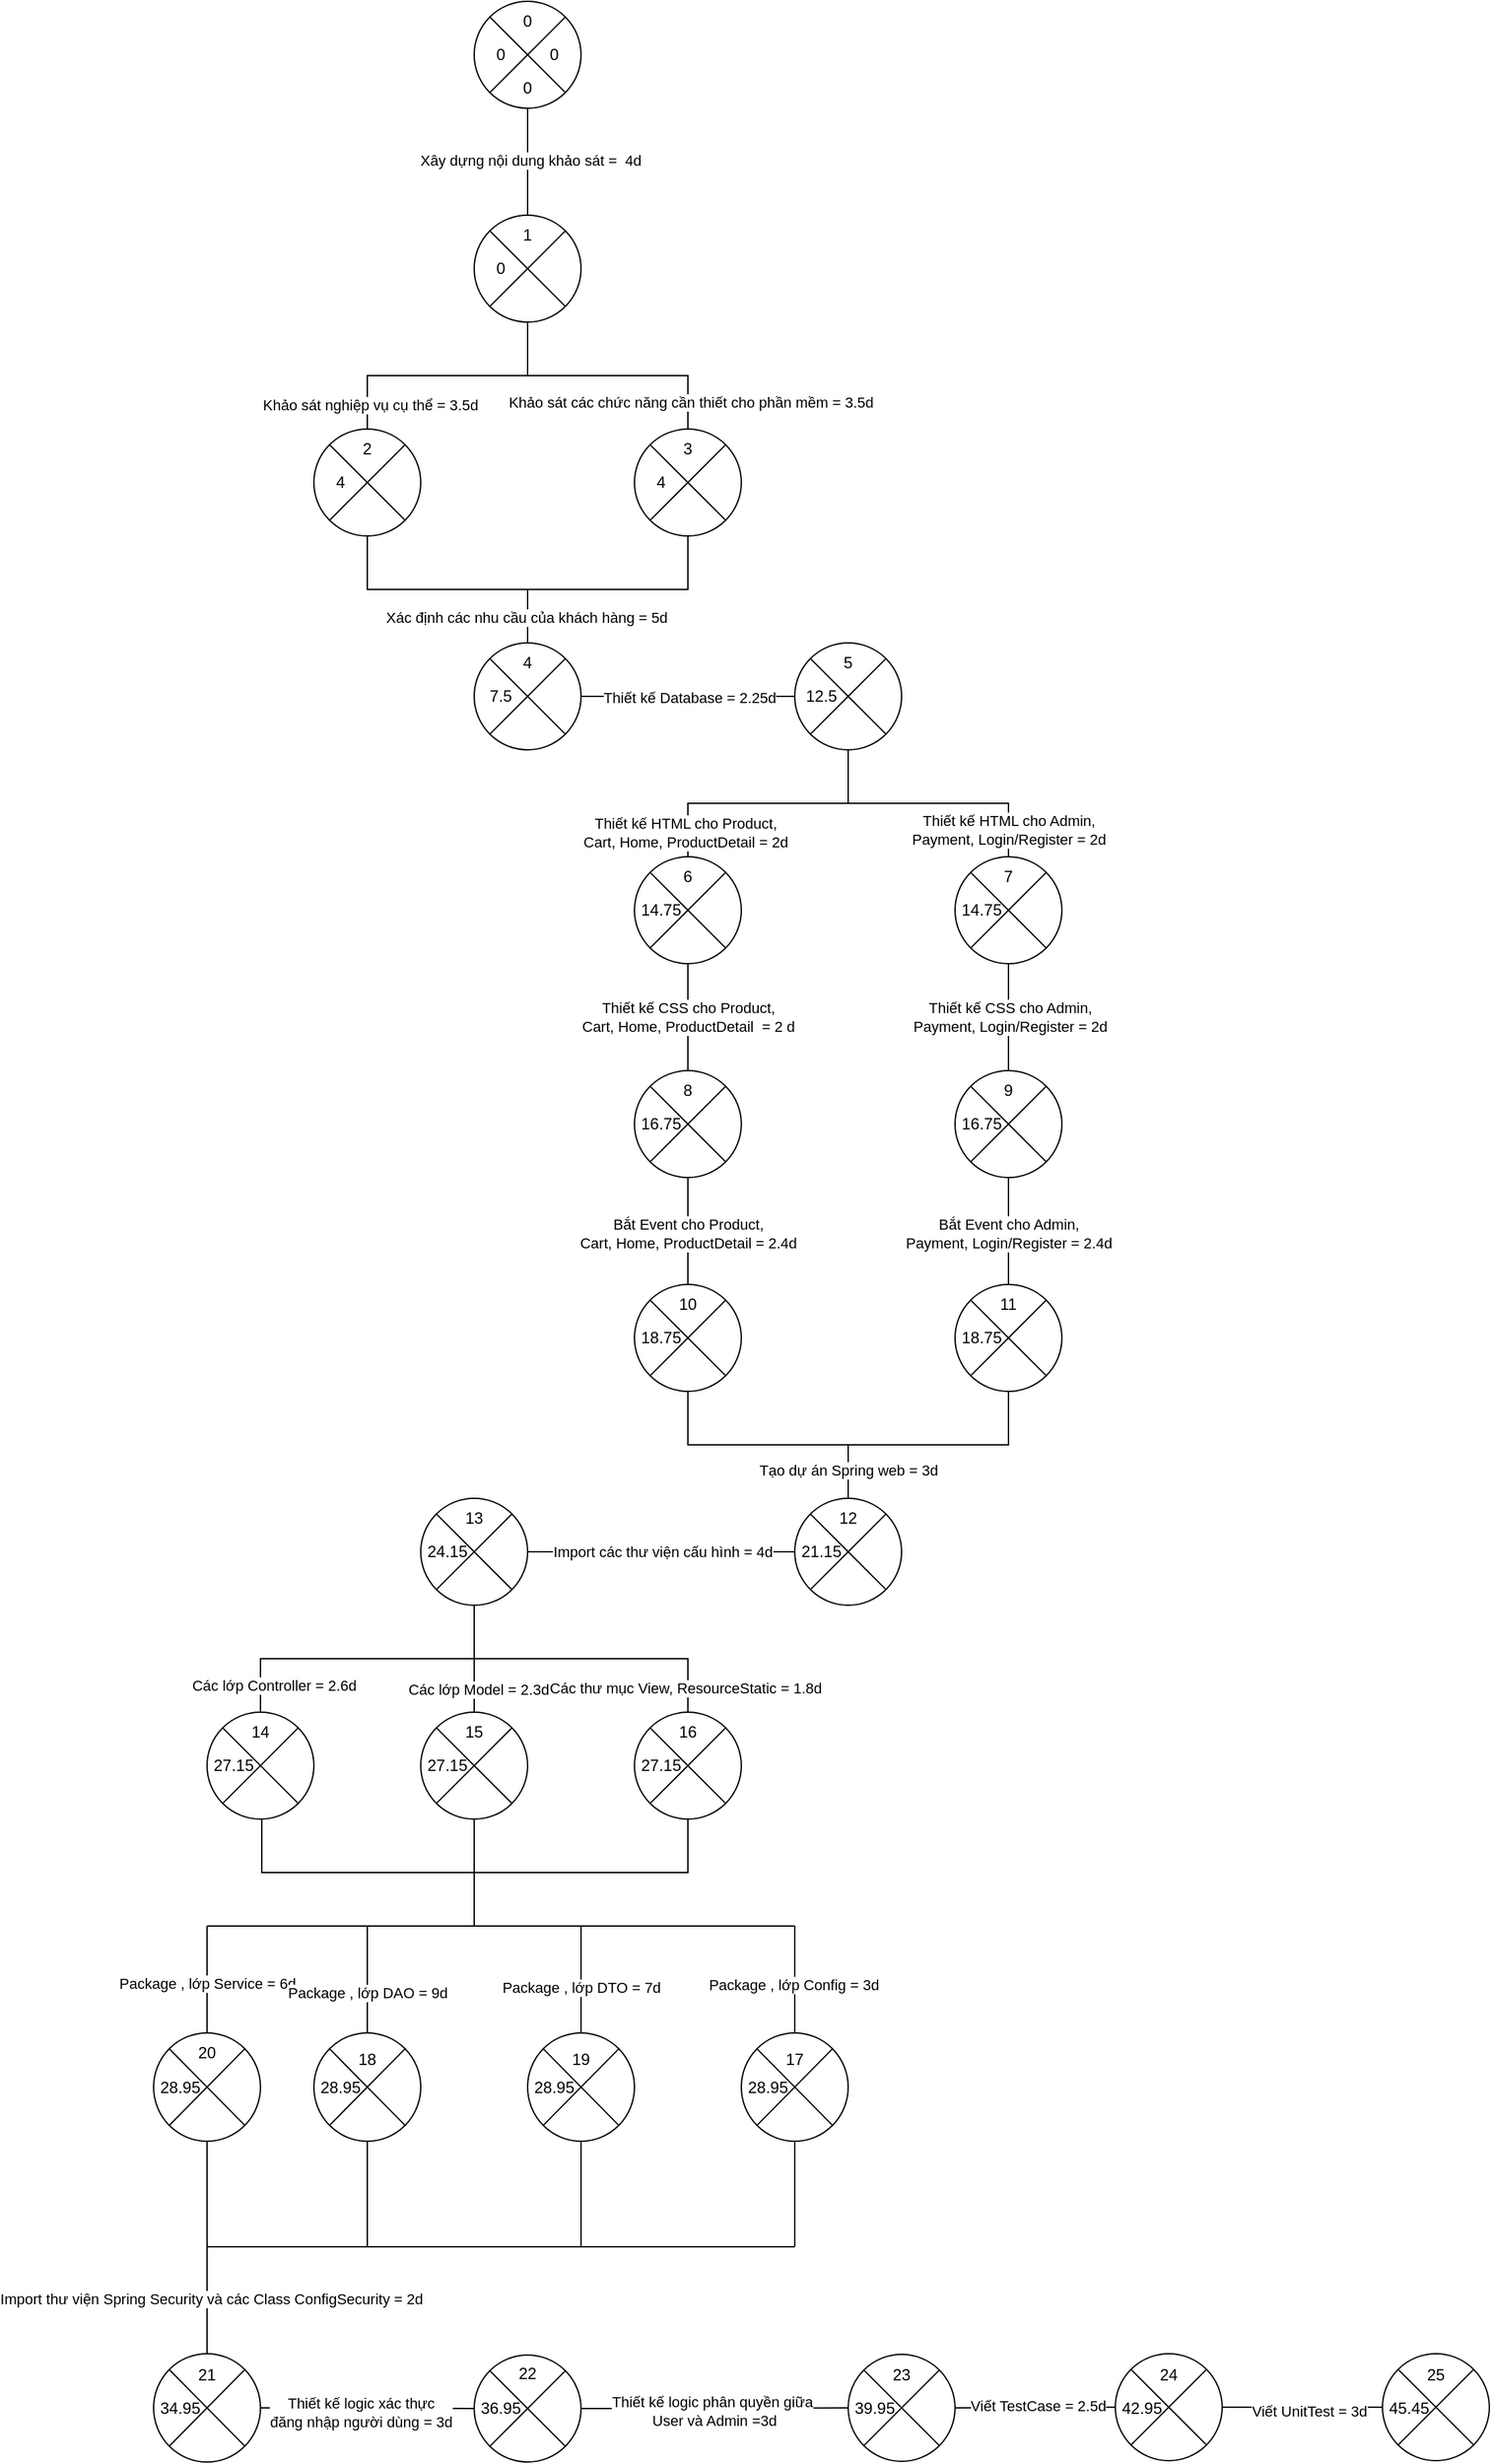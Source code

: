<mxfile version="22.1.2" type="device">
  <diagram name="Page-1" id="KnXM_UrfmoAK5WGBydjY">
    <mxGraphModel dx="2936" dy="836" grid="1" gridSize="10" guides="1" tooltips="1" connect="1" arrows="1" fold="1" page="1" pageScale="1" pageWidth="850" pageHeight="1100" math="0" shadow="0">
      <root>
        <mxCell id="0" />
        <mxCell id="1" parent="0" />
        <mxCell id="FfF9VyB2_SJo4U8Xi0ep-2" value="" style="verticalLabelPosition=bottom;verticalAlign=top;html=1;shape=mxgraph.flowchart.or;" vertex="1" parent="1">
          <mxGeometry x="-520" y="840" width="80" height="80" as="geometry" />
        </mxCell>
        <mxCell id="FfF9VyB2_SJo4U8Xi0ep-3" value="" style="verticalLabelPosition=bottom;verticalAlign=top;html=1;shape=mxgraph.flowchart.or;" vertex="1" parent="1">
          <mxGeometry x="-640" y="680" width="80" height="80" as="geometry" />
        </mxCell>
        <mxCell id="FfF9VyB2_SJo4U8Xi0ep-4" value="" style="verticalLabelPosition=bottom;verticalAlign=top;html=1;shape=mxgraph.flowchart.or;" vertex="1" parent="1">
          <mxGeometry x="-760" y="520" width="80" height="80" as="geometry" />
        </mxCell>
        <mxCell id="FfF9VyB2_SJo4U8Xi0ep-5" value="" style="verticalLabelPosition=bottom;verticalAlign=top;html=1;shape=mxgraph.flowchart.or;" vertex="1" parent="1">
          <mxGeometry x="-1000" y="520" width="80" height="80" as="geometry" />
        </mxCell>
        <mxCell id="FfF9VyB2_SJo4U8Xi0ep-6" value="" style="verticalLabelPosition=bottom;verticalAlign=top;html=1;shape=mxgraph.flowchart.or;" vertex="1" parent="1">
          <mxGeometry x="-880" y="360" width="80" height="80" as="geometry" />
        </mxCell>
        <mxCell id="FfF9VyB2_SJo4U8Xi0ep-18" value="" style="verticalLabelPosition=bottom;verticalAlign=top;html=1;shape=mxgraph.flowchart.or;" vertex="1" parent="1">
          <mxGeometry x="-760" y="840" width="80" height="80" as="geometry" />
        </mxCell>
        <mxCell id="FfF9VyB2_SJo4U8Xi0ep-19" value="" style="verticalLabelPosition=bottom;verticalAlign=top;html=1;shape=mxgraph.flowchart.or;" vertex="1" parent="1">
          <mxGeometry x="-880" y="680" width="80" height="80" as="geometry" />
        </mxCell>
        <mxCell id="FfF9VyB2_SJo4U8Xi0ep-20" value="" style="endArrow=none;html=1;rounded=0;entryX=0.5;entryY=0;entryDx=0;entryDy=0;entryPerimeter=0;edgeStyle=orthogonalEdgeStyle;exitX=0.5;exitY=1;exitDx=0;exitDy=0;exitPerimeter=0;" edge="1" parent="1" source="FfF9VyB2_SJo4U8Xi0ep-6" target="FfF9VyB2_SJo4U8Xi0ep-4">
          <mxGeometry width="50" height="50" relative="1" as="geometry">
            <mxPoint x="-750" y="440" as="sourcePoint" />
            <mxPoint x="-490" y="570" as="targetPoint" />
          </mxGeometry>
        </mxCell>
        <mxCell id="FfF9VyB2_SJo4U8Xi0ep-121" value="Khảo sát các chức năng cần thiết cho phần mềm = 3.5d" style="edgeLabel;html=1;align=center;verticalAlign=middle;resizable=0;points=[];" vertex="1" connectable="0" parent="FfF9VyB2_SJo4U8Xi0ep-20">
          <mxGeometry x="0.799" y="2" relative="1" as="geometry">
            <mxPoint as="offset" />
          </mxGeometry>
        </mxCell>
        <mxCell id="FfF9VyB2_SJo4U8Xi0ep-21" value="" style="endArrow=none;html=1;rounded=0;exitX=0.5;exitY=0;exitDx=0;exitDy=0;exitPerimeter=0;edgeStyle=orthogonalEdgeStyle;entryX=0.5;entryY=1;entryDx=0;entryDy=0;entryPerimeter=0;" edge="1" parent="1" source="FfF9VyB2_SJo4U8Xi0ep-5" target="FfF9VyB2_SJo4U8Xi0ep-6">
          <mxGeometry width="50" height="50" relative="1" as="geometry">
            <mxPoint x="-530" y="630" as="sourcePoint" />
            <mxPoint x="-920" y="450" as="targetPoint" />
          </mxGeometry>
        </mxCell>
        <mxCell id="FfF9VyB2_SJo4U8Xi0ep-117" value="Khảo sát nghiệp vụ cụ thể = 3.5d" style="edgeLabel;html=1;align=center;verticalAlign=middle;resizable=0;points=[];" vertex="1" connectable="0" parent="FfF9VyB2_SJo4U8Xi0ep-21">
          <mxGeometry x="-0.815" y="-2" relative="1" as="geometry">
            <mxPoint as="offset" />
          </mxGeometry>
        </mxCell>
        <mxCell id="FfF9VyB2_SJo4U8Xi0ep-23" value="" style="endArrow=none;html=1;rounded=0;exitX=0.5;exitY=1;exitDx=0;exitDy=0;exitPerimeter=0;entryX=0.5;entryY=0;entryDx=0;entryDy=0;entryPerimeter=0;edgeStyle=orthogonalEdgeStyle;" edge="1" parent="1" source="FfF9VyB2_SJo4U8Xi0ep-5" target="FfF9VyB2_SJo4U8Xi0ep-19">
          <mxGeometry width="50" height="50" relative="1" as="geometry">
            <mxPoint x="-660" y="720" as="sourcePoint" />
            <mxPoint x="-610" y="670" as="targetPoint" />
          </mxGeometry>
        </mxCell>
        <mxCell id="FfF9VyB2_SJo4U8Xi0ep-24" value="" style="endArrow=none;html=1;rounded=0;exitX=0.5;exitY=0;exitDx=0;exitDy=0;exitPerimeter=0;entryX=0.5;entryY=1;entryDx=0;entryDy=0;entryPerimeter=0;edgeStyle=orthogonalEdgeStyle;" edge="1" parent="1" source="FfF9VyB2_SJo4U8Xi0ep-19" target="FfF9VyB2_SJo4U8Xi0ep-4">
          <mxGeometry width="50" height="50" relative="1" as="geometry">
            <mxPoint x="-660" y="720" as="sourcePoint" />
            <mxPoint x="-610" y="670" as="targetPoint" />
          </mxGeometry>
        </mxCell>
        <mxCell id="FfF9VyB2_SJo4U8Xi0ep-123" value="Xác định các nhu cầu của khách hàng = 5d" style="edgeLabel;html=1;align=center;verticalAlign=middle;resizable=0;points=[];" vertex="1" connectable="0" parent="FfF9VyB2_SJo4U8Xi0ep-24">
          <mxGeometry x="-0.753" y="1" relative="1" as="geometry">
            <mxPoint y="5" as="offset" />
          </mxGeometry>
        </mxCell>
        <mxCell id="FfF9VyB2_SJo4U8Xi0ep-25" value="" style="endArrow=none;html=1;rounded=0;exitX=1;exitY=0.5;exitDx=0;exitDy=0;exitPerimeter=0;entryX=0;entryY=0.5;entryDx=0;entryDy=0;entryPerimeter=0;" edge="1" parent="1" source="FfF9VyB2_SJo4U8Xi0ep-19" target="FfF9VyB2_SJo4U8Xi0ep-3">
          <mxGeometry width="50" height="50" relative="1" as="geometry">
            <mxPoint x="-420" y="560" as="sourcePoint" />
            <mxPoint x="-370" y="510" as="targetPoint" />
            <Array as="points" />
          </mxGeometry>
        </mxCell>
        <mxCell id="FfF9VyB2_SJo4U8Xi0ep-125" value="Thiết kế Database = 2.25d" style="edgeLabel;html=1;align=center;verticalAlign=middle;resizable=0;points=[];" vertex="1" connectable="0" parent="FfF9VyB2_SJo4U8Xi0ep-25">
          <mxGeometry x="0.005" y="-1" relative="1" as="geometry">
            <mxPoint as="offset" />
          </mxGeometry>
        </mxCell>
        <mxCell id="FfF9VyB2_SJo4U8Xi0ep-26" value="" style="endArrow=none;html=1;rounded=0;exitX=0.5;exitY=0;exitDx=0;exitDy=0;exitPerimeter=0;entryX=0.5;entryY=1;entryDx=0;entryDy=0;entryPerimeter=0;edgeStyle=orthogonalEdgeStyle;" edge="1" parent="1" source="FfF9VyB2_SJo4U8Xi0ep-18" target="FfF9VyB2_SJo4U8Xi0ep-3">
          <mxGeometry width="50" height="50" relative="1" as="geometry">
            <mxPoint x="-420" y="940" as="sourcePoint" />
            <mxPoint x="-370" y="890" as="targetPoint" />
          </mxGeometry>
        </mxCell>
        <mxCell id="FfF9VyB2_SJo4U8Xi0ep-126" value="Thiết kế HTML cho Product, &lt;br&gt;Cart, Home, ProductDetail = 2d" style="edgeLabel;html=1;align=center;verticalAlign=middle;resizable=0;points=[];" vertex="1" connectable="0" parent="FfF9VyB2_SJo4U8Xi0ep-26">
          <mxGeometry x="-0.822" y="2" relative="1" as="geometry">
            <mxPoint as="offset" />
          </mxGeometry>
        </mxCell>
        <mxCell id="FfF9VyB2_SJo4U8Xi0ep-27" value="" style="endArrow=none;html=1;rounded=0;exitX=0.5;exitY=0;exitDx=0;exitDy=0;exitPerimeter=0;entryX=0.5;entryY=1;entryDx=0;entryDy=0;entryPerimeter=0;edgeStyle=orthogonalEdgeStyle;" edge="1" parent="1" source="FfF9VyB2_SJo4U8Xi0ep-2" target="FfF9VyB2_SJo4U8Xi0ep-3">
          <mxGeometry width="50" height="50" relative="1" as="geometry">
            <mxPoint x="-710" y="850" as="sourcePoint" />
            <mxPoint x="-590" y="770" as="targetPoint" />
          </mxGeometry>
        </mxCell>
        <mxCell id="FfF9VyB2_SJo4U8Xi0ep-127" value="Thiết kế HTML cho Admin, &lt;br&gt;Payment, Login/Register = 2d" style="edgeLabel;html=1;align=center;verticalAlign=middle;resizable=0;points=[];" vertex="1" connectable="0" parent="FfF9VyB2_SJo4U8Xi0ep-27">
          <mxGeometry x="-0.831" relative="1" as="geometry">
            <mxPoint y="-3" as="offset" />
          </mxGeometry>
        </mxCell>
        <mxCell id="FfF9VyB2_SJo4U8Xi0ep-29" value="" style="verticalLabelPosition=bottom;verticalAlign=top;html=1;shape=mxgraph.flowchart.or;" vertex="1" parent="1">
          <mxGeometry x="-520" y="1000" width="80" height="80" as="geometry" />
        </mxCell>
        <mxCell id="FfF9VyB2_SJo4U8Xi0ep-31" value="" style="verticalLabelPosition=bottom;verticalAlign=top;html=1;shape=mxgraph.flowchart.or;" vertex="1" parent="1">
          <mxGeometry x="-760" y="1000" width="80" height="80" as="geometry" />
        </mxCell>
        <mxCell id="FfF9VyB2_SJo4U8Xi0ep-32" value="" style="verticalLabelPosition=bottom;verticalAlign=top;html=1;shape=mxgraph.flowchart.or;" vertex="1" parent="1">
          <mxGeometry x="-760" y="1160" width="80" height="80" as="geometry" />
        </mxCell>
        <mxCell id="FfF9VyB2_SJo4U8Xi0ep-33" value="" style="verticalLabelPosition=bottom;verticalAlign=top;html=1;shape=mxgraph.flowchart.or;" vertex="1" parent="1">
          <mxGeometry x="-520" y="1160" width="80" height="80" as="geometry" />
        </mxCell>
        <mxCell id="FfF9VyB2_SJo4U8Xi0ep-34" value="" style="verticalLabelPosition=bottom;verticalAlign=top;html=1;shape=mxgraph.flowchart.or;" vertex="1" parent="1">
          <mxGeometry x="-640" y="1320" width="80" height="80" as="geometry" />
        </mxCell>
        <mxCell id="FfF9VyB2_SJo4U8Xi0ep-35" value="" style="verticalLabelPosition=bottom;verticalAlign=top;html=1;shape=mxgraph.flowchart.or;" vertex="1" parent="1">
          <mxGeometry x="-920" y="1320" width="80" height="80" as="geometry" />
        </mxCell>
        <mxCell id="FfF9VyB2_SJo4U8Xi0ep-36" value="" style="verticalLabelPosition=bottom;verticalAlign=top;html=1;shape=mxgraph.flowchart.or;" vertex="1" parent="1">
          <mxGeometry x="-920" y="1480" width="80" height="80" as="geometry" />
        </mxCell>
        <mxCell id="FfF9VyB2_SJo4U8Xi0ep-37" value="" style="verticalLabelPosition=bottom;verticalAlign=top;html=1;shape=mxgraph.flowchart.or;" vertex="1" parent="1">
          <mxGeometry x="-1080" y="1480" width="80" height="80" as="geometry" />
        </mxCell>
        <mxCell id="FfF9VyB2_SJo4U8Xi0ep-38" value="" style="verticalLabelPosition=bottom;verticalAlign=top;html=1;shape=mxgraph.flowchart.or;" vertex="1" parent="1">
          <mxGeometry x="-760" y="1480" width="80" height="80" as="geometry" />
        </mxCell>
        <mxCell id="FfF9VyB2_SJo4U8Xi0ep-39" value="" style="verticalLabelPosition=bottom;verticalAlign=top;html=1;shape=mxgraph.flowchart.or;" vertex="1" parent="1">
          <mxGeometry x="-680" y="1720" width="80" height="81" as="geometry" />
        </mxCell>
        <mxCell id="FfF9VyB2_SJo4U8Xi0ep-40" value="" style="verticalLabelPosition=bottom;verticalAlign=top;html=1;shape=mxgraph.flowchart.or;" vertex="1" parent="1">
          <mxGeometry x="-1000" y="1720" width="80" height="81" as="geometry" />
        </mxCell>
        <mxCell id="FfF9VyB2_SJo4U8Xi0ep-41" value="" style="verticalLabelPosition=bottom;verticalAlign=top;html=1;shape=mxgraph.flowchart.or;" vertex="1" parent="1">
          <mxGeometry x="-1120" y="1720" width="80" height="81" as="geometry" />
        </mxCell>
        <mxCell id="FfF9VyB2_SJo4U8Xi0ep-42" value="" style="verticalLabelPosition=bottom;verticalAlign=top;html=1;shape=mxgraph.flowchart.or;" vertex="1" parent="1">
          <mxGeometry x="-1120" y="1960" width="80" height="81" as="geometry" />
        </mxCell>
        <mxCell id="FfF9VyB2_SJo4U8Xi0ep-87" value="" style="edgeStyle=orthogonalEdgeStyle;rounded=0;orthogonalLoop=1;jettySize=auto;html=1;entryX=0;entryY=0.5;entryDx=0;entryDy=0;entryPerimeter=0;strokeColor=default;endArrow=none;endFill=0;" edge="1" parent="1" source="FfF9VyB2_SJo4U8Xi0ep-46" target="FfF9VyB2_SJo4U8Xi0ep-50">
          <mxGeometry relative="1" as="geometry">
            <mxPoint x="-830" y="2001" as="targetPoint" />
          </mxGeometry>
        </mxCell>
        <mxCell id="FfF9VyB2_SJo4U8Xi0ep-143" value="Thiết kế logic phân quyền giữa&lt;br&gt;&amp;nbsp;User và Admin =3d" style="edgeLabel;html=1;align=center;verticalAlign=middle;resizable=0;points=[];" vertex="1" connectable="0" parent="FfF9VyB2_SJo4U8Xi0ep-87">
          <mxGeometry x="-0.022" y="-2" relative="1" as="geometry">
            <mxPoint as="offset" />
          </mxGeometry>
        </mxCell>
        <mxCell id="FfF9VyB2_SJo4U8Xi0ep-46" value="" style="verticalLabelPosition=bottom;verticalAlign=top;html=1;shape=mxgraph.flowchart.or;" vertex="1" parent="1">
          <mxGeometry x="-880" y="1961" width="80" height="80" as="geometry" />
        </mxCell>
        <mxCell id="FfF9VyB2_SJo4U8Xi0ep-47" value="" style="verticalLabelPosition=bottom;verticalAlign=top;html=1;shape=mxgraph.flowchart.or;" vertex="1" parent="1">
          <mxGeometry x="-200" y="1960" width="80" height="80" as="geometry" />
        </mxCell>
        <mxCell id="FfF9VyB2_SJo4U8Xi0ep-49" value="" style="verticalLabelPosition=bottom;verticalAlign=top;html=1;shape=mxgraph.flowchart.or;" vertex="1" parent="1">
          <mxGeometry x="-400" y="1960" width="80" height="80" as="geometry" />
        </mxCell>
        <mxCell id="FfF9VyB2_SJo4U8Xi0ep-50" value="" style="verticalLabelPosition=bottom;verticalAlign=top;html=1;shape=mxgraph.flowchart.or;" vertex="1" parent="1">
          <mxGeometry x="-600" y="1960.5" width="80" height="80" as="geometry" />
        </mxCell>
        <mxCell id="FfF9VyB2_SJo4U8Xi0ep-51" value="" style="endArrow=none;html=1;rounded=0;exitX=0.5;exitY=0;exitDx=0;exitDy=0;exitPerimeter=0;entryX=0.5;entryY=1;entryDx=0;entryDy=0;entryPerimeter=0;" edge="1" parent="1" source="FfF9VyB2_SJo4U8Xi0ep-29" target="FfF9VyB2_SJo4U8Xi0ep-2">
          <mxGeometry width="50" height="50" relative="1" as="geometry">
            <mxPoint x="-820" y="1050" as="sourcePoint" />
            <mxPoint x="-770" y="1000" as="targetPoint" />
          </mxGeometry>
        </mxCell>
        <mxCell id="FfF9VyB2_SJo4U8Xi0ep-129" value="Thiết kế CSS cho Admin, &lt;br&gt;Payment, Login/Register = 2d" style="edgeLabel;html=1;align=center;verticalAlign=middle;resizable=0;points=[];" vertex="1" connectable="0" parent="FfF9VyB2_SJo4U8Xi0ep-51">
          <mxGeometry x="-0.003" y="-1" relative="1" as="geometry">
            <mxPoint as="offset" />
          </mxGeometry>
        </mxCell>
        <mxCell id="FfF9VyB2_SJo4U8Xi0ep-53" value="" style="endArrow=none;html=1;rounded=0;entryX=0.5;entryY=1;entryDx=0;entryDy=0;entryPerimeter=0;exitX=0.5;exitY=0;exitDx=0;exitDy=0;exitPerimeter=0;" edge="1" parent="1" source="FfF9VyB2_SJo4U8Xi0ep-31" target="FfF9VyB2_SJo4U8Xi0ep-18">
          <mxGeometry width="50" height="50" relative="1" as="geometry">
            <mxPoint x="-810" y="1060" as="sourcePoint" />
            <mxPoint x="-760" y="1010" as="targetPoint" />
          </mxGeometry>
        </mxCell>
        <mxCell id="FfF9VyB2_SJo4U8Xi0ep-128" value="Thiết kế CSS cho Product, &lt;br&gt;Cart, Home, ProductDetail&amp;nbsp; = 2 d" style="edgeLabel;html=1;align=center;verticalAlign=middle;resizable=0;points=[];" vertex="1" connectable="0" parent="FfF9VyB2_SJo4U8Xi0ep-53">
          <mxGeometry x="0.015" relative="1" as="geometry">
            <mxPoint as="offset" />
          </mxGeometry>
        </mxCell>
        <mxCell id="FfF9VyB2_SJo4U8Xi0ep-55" value="" style="endArrow=none;html=1;rounded=0;entryX=0.5;entryY=1;entryDx=0;entryDy=0;entryPerimeter=0;exitX=0.5;exitY=0;exitDx=0;exitDy=0;exitPerimeter=0;" edge="1" parent="1" source="FfF9VyB2_SJo4U8Xi0ep-32" target="FfF9VyB2_SJo4U8Xi0ep-31">
          <mxGeometry width="50" height="50" relative="1" as="geometry">
            <mxPoint x="-1060" y="1075" as="sourcePoint" />
            <mxPoint x="-1010" y="1025" as="targetPoint" />
          </mxGeometry>
        </mxCell>
        <mxCell id="FfF9VyB2_SJo4U8Xi0ep-130" value="Bắt Event cho Product, &lt;br&gt;Cart, Home, ProductDetail = 2.4d" style="edgeLabel;html=1;align=center;verticalAlign=middle;resizable=0;points=[];" vertex="1" connectable="0" parent="FfF9VyB2_SJo4U8Xi0ep-55">
          <mxGeometry x="-0.034" relative="1" as="geometry">
            <mxPoint as="offset" />
          </mxGeometry>
        </mxCell>
        <mxCell id="FfF9VyB2_SJo4U8Xi0ep-56" value="" style="endArrow=none;html=1;rounded=0;exitX=0.5;exitY=0;exitDx=0;exitDy=0;exitPerimeter=0;entryX=0.5;entryY=1;entryDx=0;entryDy=0;entryPerimeter=0;" edge="1" parent="1" source="FfF9VyB2_SJo4U8Xi0ep-33" target="FfF9VyB2_SJo4U8Xi0ep-29">
          <mxGeometry width="50" height="50" relative="1" as="geometry">
            <mxPoint x="-1050" y="1085" as="sourcePoint" />
            <mxPoint x="-1000" y="1035" as="targetPoint" />
          </mxGeometry>
        </mxCell>
        <mxCell id="FfF9VyB2_SJo4U8Xi0ep-131" value="Bắt Event cho Admin, &lt;br&gt;Payment, Login/Register = 2.4d" style="edgeLabel;html=1;align=center;verticalAlign=middle;resizable=0;points=[];" vertex="1" connectable="0" parent="FfF9VyB2_SJo4U8Xi0ep-56">
          <mxGeometry x="-0.034" relative="1" as="geometry">
            <mxPoint as="offset" />
          </mxGeometry>
        </mxCell>
        <mxCell id="FfF9VyB2_SJo4U8Xi0ep-58" value="" style="endArrow=none;html=1;rounded=0;exitX=0.5;exitY=0;exitDx=0;exitDy=0;exitPerimeter=0;entryX=0.5;entryY=1;entryDx=0;entryDy=0;entryPerimeter=0;edgeStyle=orthogonalEdgeStyle;" edge="1" parent="1" source="FfF9VyB2_SJo4U8Xi0ep-34" target="FfF9VyB2_SJo4U8Xi0ep-33">
          <mxGeometry width="50" height="50" relative="1" as="geometry">
            <mxPoint x="-1060" y="1075" as="sourcePoint" />
            <mxPoint x="-1010" y="1025" as="targetPoint" />
          </mxGeometry>
        </mxCell>
        <mxCell id="FfF9VyB2_SJo4U8Xi0ep-59" value="" style="endArrow=none;html=1;rounded=0;exitX=0.5;exitY=0;exitDx=0;exitDy=0;exitPerimeter=0;entryX=0.5;entryY=1;entryDx=0;entryDy=0;entryPerimeter=0;edgeStyle=orthogonalEdgeStyle;" edge="1" parent="1" source="FfF9VyB2_SJo4U8Xi0ep-34" target="FfF9VyB2_SJo4U8Xi0ep-32">
          <mxGeometry width="50" height="50" relative="1" as="geometry">
            <mxPoint x="-1050" y="1085" as="sourcePoint" />
            <mxPoint x="-720" y="1270" as="targetPoint" />
          </mxGeometry>
        </mxCell>
        <mxCell id="FfF9VyB2_SJo4U8Xi0ep-132" value="Tạo dự án Spring web = 3d" style="edgeLabel;html=1;align=center;verticalAlign=middle;resizable=0;points=[];" vertex="1" connectable="0" parent="FfF9VyB2_SJo4U8Xi0ep-59">
          <mxGeometry x="-0.783" relative="1" as="geometry">
            <mxPoint as="offset" />
          </mxGeometry>
        </mxCell>
        <mxCell id="FfF9VyB2_SJo4U8Xi0ep-60" value="" style="endArrow=none;html=1;rounded=0;exitX=1;exitY=0.5;exitDx=0;exitDy=0;exitPerimeter=0;entryX=0;entryY=0.5;entryDx=0;entryDy=0;entryPerimeter=0;" edge="1" parent="1" source="FfF9VyB2_SJo4U8Xi0ep-35" target="FfF9VyB2_SJo4U8Xi0ep-34">
          <mxGeometry width="50" height="50" relative="1" as="geometry">
            <mxPoint x="-1040" y="1095" as="sourcePoint" />
            <mxPoint x="-990" y="1045" as="targetPoint" />
          </mxGeometry>
        </mxCell>
        <mxCell id="FfF9VyB2_SJo4U8Xi0ep-133" value="Import các thư viện cấu hình = 4d" style="edgeLabel;html=1;align=center;verticalAlign=middle;resizable=0;points=[];" vertex="1" connectable="0" parent="FfF9VyB2_SJo4U8Xi0ep-60">
          <mxGeometry x="0.037" y="-2" relative="1" as="geometry">
            <mxPoint x="-3" y="-2" as="offset" />
          </mxGeometry>
        </mxCell>
        <mxCell id="FfF9VyB2_SJo4U8Xi0ep-61" value="" style="endArrow=none;html=1;rounded=0;exitX=0.5;exitY=0;exitDx=0;exitDy=0;exitPerimeter=0;entryX=0.5;entryY=1;entryDx=0;entryDy=0;entryPerimeter=0;edgeStyle=orthogonalEdgeStyle;" edge="1" parent="1" source="FfF9VyB2_SJo4U8Xi0ep-38" target="FfF9VyB2_SJo4U8Xi0ep-35">
          <mxGeometry width="50" height="50" relative="1" as="geometry">
            <mxPoint x="-1030" y="1105" as="sourcePoint" />
            <mxPoint x="-980" y="1055" as="targetPoint" />
          </mxGeometry>
        </mxCell>
        <mxCell id="FfF9VyB2_SJo4U8Xi0ep-136" value="Các thư mục View, ResourceStatic = 1.8d" style="edgeLabel;html=1;align=center;verticalAlign=middle;resizable=0;points=[];" vertex="1" connectable="0" parent="FfF9VyB2_SJo4U8Xi0ep-61">
          <mxGeometry x="-0.849" y="2" relative="1" as="geometry">
            <mxPoint as="offset" />
          </mxGeometry>
        </mxCell>
        <mxCell id="FfF9VyB2_SJo4U8Xi0ep-62" value="" style="endArrow=none;html=1;rounded=0;entryX=0.5;entryY=1;entryDx=0;entryDy=0;entryPerimeter=0;exitX=0.5;exitY=0;exitDx=0;exitDy=0;exitPerimeter=0;" edge="1" parent="1" source="FfF9VyB2_SJo4U8Xi0ep-36" target="FfF9VyB2_SJo4U8Xi0ep-35">
          <mxGeometry width="50" height="50" relative="1" as="geometry">
            <mxPoint x="-860" y="1470" as="sourcePoint" />
            <mxPoint x="-970" y="1065" as="targetPoint" />
          </mxGeometry>
        </mxCell>
        <mxCell id="FfF9VyB2_SJo4U8Xi0ep-135" value="Các lớp Model = 2.3d" style="edgeLabel;html=1;align=center;verticalAlign=middle;resizable=0;points=[];" vertex="1" connectable="0" parent="FfF9VyB2_SJo4U8Xi0ep-62">
          <mxGeometry x="-0.571" y="-3" relative="1" as="geometry">
            <mxPoint as="offset" />
          </mxGeometry>
        </mxCell>
        <mxCell id="FfF9VyB2_SJo4U8Xi0ep-63" value="" style="endArrow=none;html=1;rounded=0;exitX=0.5;exitY=0;exitDx=0;exitDy=0;exitPerimeter=0;entryX=0.5;entryY=1;entryDx=0;entryDy=0;entryPerimeter=0;edgeStyle=orthogonalEdgeStyle;" edge="1" parent="1" source="FfF9VyB2_SJo4U8Xi0ep-37" target="FfF9VyB2_SJo4U8Xi0ep-35">
          <mxGeometry width="50" height="50" relative="1" as="geometry">
            <mxPoint x="-1010" y="1125" as="sourcePoint" />
            <mxPoint x="-960" y="1075" as="targetPoint" />
          </mxGeometry>
        </mxCell>
        <mxCell id="FfF9VyB2_SJo4U8Xi0ep-134" value="Các lớp Controller = 2.6d" style="edgeLabel;html=1;align=center;verticalAlign=middle;resizable=0;points=[];" vertex="1" connectable="0" parent="FfF9VyB2_SJo4U8Xi0ep-63">
          <mxGeometry x="0.807" relative="1" as="geometry">
            <mxPoint x="-150" y="37" as="offset" />
          </mxGeometry>
        </mxCell>
        <mxCell id="FfF9VyB2_SJo4U8Xi0ep-65" value="" style="endArrow=none;html=1;rounded=0;" edge="1" parent="1">
          <mxGeometry width="50" height="50" relative="1" as="geometry">
            <mxPoint x="-1080" y="1640" as="sourcePoint" />
            <mxPoint x="-640" y="1640" as="targetPoint" />
            <Array as="points">
              <mxPoint x="-880" y="1640" />
            </Array>
          </mxGeometry>
        </mxCell>
        <mxCell id="FfF9VyB2_SJo4U8Xi0ep-66" value="" style="endArrow=none;html=1;rounded=0;exitX=0.5;exitY=1;exitDx=0;exitDy=0;exitPerimeter=0;edgeStyle=orthogonalEdgeStyle;" edge="1" parent="1" source="FfF9VyB2_SJo4U8Xi0ep-38">
          <mxGeometry width="50" height="50" relative="1" as="geometry">
            <mxPoint x="-990" y="1150" as="sourcePoint" />
            <mxPoint x="-850" y="1640" as="targetPoint" />
            <Array as="points">
              <mxPoint x="-720" y="1600" />
              <mxPoint x="-880" y="1600" />
              <mxPoint x="-880" y="1640" />
            </Array>
          </mxGeometry>
        </mxCell>
        <mxCell id="FfF9VyB2_SJo4U8Xi0ep-67" value="" style="endArrow=none;html=1;rounded=0;exitX=0.5;exitY=1;exitDx=0;exitDy=0;exitPerimeter=0;" edge="1" parent="1" source="FfF9VyB2_SJo4U8Xi0ep-36">
          <mxGeometry width="50" height="50" relative="1" as="geometry">
            <mxPoint x="-980" y="1155" as="sourcePoint" />
            <mxPoint x="-880" y="1640" as="targetPoint" />
          </mxGeometry>
        </mxCell>
        <mxCell id="FfF9VyB2_SJo4U8Xi0ep-69" value="" style="endArrow=none;html=1;rounded=0;entryX=0.5;entryY=1;entryDx=0;entryDy=0;entryPerimeter=0;edgeStyle=orthogonalEdgeStyle;" edge="1" parent="1" target="FfF9VyB2_SJo4U8Xi0ep-37">
          <mxGeometry width="50" height="50" relative="1" as="geometry">
            <mxPoint x="-880" y="1640" as="sourcePoint" />
            <mxPoint x="-910" y="1125" as="targetPoint" />
            <Array as="points">
              <mxPoint x="-880" y="1600" />
              <mxPoint x="-1039" y="1600" />
              <mxPoint x="-1039" y="1560" />
            </Array>
          </mxGeometry>
        </mxCell>
        <mxCell id="FfF9VyB2_SJo4U8Xi0ep-71" value="" style="verticalLabelPosition=bottom;verticalAlign=top;html=1;shape=mxgraph.flowchart.or;" vertex="1" parent="1">
          <mxGeometry x="-840" y="1720" width="80" height="81" as="geometry" />
        </mxCell>
        <mxCell id="FfF9VyB2_SJo4U8Xi0ep-72" value="" style="endArrow=none;html=1;rounded=0;exitX=0.5;exitY=0;exitDx=0;exitDy=0;exitPerimeter=0;" edge="1" parent="1" source="FfF9VyB2_SJo4U8Xi0ep-41">
          <mxGeometry width="50" height="50" relative="1" as="geometry">
            <mxPoint x="-1075" y="1720" as="sourcePoint" />
            <mxPoint x="-1080" y="1640" as="targetPoint" />
          </mxGeometry>
        </mxCell>
        <mxCell id="FfF9VyB2_SJo4U8Xi0ep-140" value="Package , lớp Service = 6d" style="edgeLabel;html=1;align=center;verticalAlign=middle;resizable=0;points=[];" vertex="1" connectable="0" parent="FfF9VyB2_SJo4U8Xi0ep-72">
          <mxGeometry x="-0.067" relative="1" as="geometry">
            <mxPoint as="offset" />
          </mxGeometry>
        </mxCell>
        <mxCell id="FfF9VyB2_SJo4U8Xi0ep-73" value="" style="endArrow=none;html=1;rounded=0;exitX=0.5;exitY=0;exitDx=0;exitDy=0;exitPerimeter=0;" edge="1" parent="1" source="FfF9VyB2_SJo4U8Xi0ep-39">
          <mxGeometry width="50" height="50" relative="1" as="geometry">
            <mxPoint x="-590" y="1700" as="sourcePoint" />
            <mxPoint x="-640" y="1640" as="targetPoint" />
          </mxGeometry>
        </mxCell>
        <mxCell id="FfF9VyB2_SJo4U8Xi0ep-137" value="Package , lớp Config = 3d" style="edgeLabel;html=1;align=center;verticalAlign=middle;resizable=0;points=[];" vertex="1" connectable="0" parent="FfF9VyB2_SJo4U8Xi0ep-73">
          <mxGeometry x="-0.083" y="1" relative="1" as="geometry">
            <mxPoint as="offset" />
          </mxGeometry>
        </mxCell>
        <mxCell id="FfF9VyB2_SJo4U8Xi0ep-74" value="" style="endArrow=none;html=1;rounded=0;exitX=0.5;exitY=0;exitDx=0;exitDy=0;exitPerimeter=0;" edge="1" parent="1" source="FfF9VyB2_SJo4U8Xi0ep-71">
          <mxGeometry width="50" height="50" relative="1" as="geometry">
            <mxPoint x="-800" y="1710" as="sourcePoint" />
            <mxPoint x="-800" y="1640" as="targetPoint" />
          </mxGeometry>
        </mxCell>
        <mxCell id="FfF9VyB2_SJo4U8Xi0ep-138" value="Package , lớp DTO = 7d" style="edgeLabel;html=1;align=center;verticalAlign=middle;resizable=0;points=[];" vertex="1" connectable="0" parent="FfF9VyB2_SJo4U8Xi0ep-74">
          <mxGeometry x="-0.138" relative="1" as="geometry">
            <mxPoint as="offset" />
          </mxGeometry>
        </mxCell>
        <mxCell id="FfF9VyB2_SJo4U8Xi0ep-75" value="" style="endArrow=none;html=1;rounded=0;exitX=0.5;exitY=0;exitDx=0;exitDy=0;exitPerimeter=0;" edge="1" parent="1" source="FfF9VyB2_SJo4U8Xi0ep-40">
          <mxGeometry width="50" height="50" relative="1" as="geometry">
            <mxPoint x="-900" y="1840" as="sourcePoint" />
            <mxPoint x="-960" y="1640" as="targetPoint" />
          </mxGeometry>
        </mxCell>
        <mxCell id="FfF9VyB2_SJo4U8Xi0ep-139" value="Package , lớp DAO = 9d" style="edgeLabel;html=1;align=center;verticalAlign=middle;resizable=0;points=[];" vertex="1" connectable="0" parent="FfF9VyB2_SJo4U8Xi0ep-75">
          <mxGeometry x="-0.237" relative="1" as="geometry">
            <mxPoint as="offset" />
          </mxGeometry>
        </mxCell>
        <mxCell id="FfF9VyB2_SJo4U8Xi0ep-77" value="" style="endArrow=none;html=1;rounded=0;entryX=0.5;entryY=1;entryDx=0;entryDy=0;entryPerimeter=0;" edge="1" parent="1" target="FfF9VyB2_SJo4U8Xi0ep-39">
          <mxGeometry width="50" height="50" relative="1" as="geometry">
            <mxPoint x="-640" y="1880" as="sourcePoint" />
            <mxPoint x="-620" y="1830" as="targetPoint" />
          </mxGeometry>
        </mxCell>
        <mxCell id="FfF9VyB2_SJo4U8Xi0ep-78" value="" style="endArrow=none;html=1;rounded=0;entryX=0.5;entryY=1;entryDx=0;entryDy=0;entryPerimeter=0;" edge="1" parent="1" target="FfF9VyB2_SJo4U8Xi0ep-71">
          <mxGeometry width="50" height="50" relative="1" as="geometry">
            <mxPoint x="-800" y="1880" as="sourcePoint" />
            <mxPoint x="-680" y="1870" as="targetPoint" />
          </mxGeometry>
        </mxCell>
        <mxCell id="FfF9VyB2_SJo4U8Xi0ep-79" value="" style="endArrow=none;html=1;rounded=0;entryX=0.5;entryY=1;entryDx=0;entryDy=0;entryPerimeter=0;" edge="1" parent="1" target="FfF9VyB2_SJo4U8Xi0ep-40">
          <mxGeometry width="50" height="50" relative="1" as="geometry">
            <mxPoint x="-960" y="1880" as="sourcePoint" />
            <mxPoint x="-910" y="1860" as="targetPoint" />
          </mxGeometry>
        </mxCell>
        <mxCell id="FfF9VyB2_SJo4U8Xi0ep-80" value="" style="endArrow=none;html=1;rounded=0;entryX=0.5;entryY=1;entryDx=0;entryDy=0;entryPerimeter=0;exitX=0.5;exitY=0;exitDx=0;exitDy=0;exitPerimeter=0;" edge="1" parent="1" source="FfF9VyB2_SJo4U8Xi0ep-42" target="FfF9VyB2_SJo4U8Xi0ep-41">
          <mxGeometry width="50" height="50" relative="1" as="geometry">
            <mxPoint x="-1080" y="1880" as="sourcePoint" />
            <mxPoint x="-1080" y="1870" as="targetPoint" />
          </mxGeometry>
        </mxCell>
        <mxCell id="FfF9VyB2_SJo4U8Xi0ep-141" value="Import thư viện Spring Security và các Class ConfigSecurity = 2d" style="edgeLabel;html=1;align=center;verticalAlign=middle;resizable=0;points=[];" vertex="1" connectable="0" parent="FfF9VyB2_SJo4U8Xi0ep-80">
          <mxGeometry x="-0.476" y="-3" relative="1" as="geometry">
            <mxPoint as="offset" />
          </mxGeometry>
        </mxCell>
        <mxCell id="FfF9VyB2_SJo4U8Xi0ep-85" value="" style="endArrow=none;html=1;rounded=0;" edge="1" parent="1">
          <mxGeometry width="50" height="50" relative="1" as="geometry">
            <mxPoint x="-1080" y="1880" as="sourcePoint" />
            <mxPoint x="-640" y="1880" as="targetPoint" />
          </mxGeometry>
        </mxCell>
        <mxCell id="FfF9VyB2_SJo4U8Xi0ep-86" value="" style="endArrow=none;html=1;rounded=0;exitX=1;exitY=0.5;exitDx=0;exitDy=0;exitPerimeter=0;entryX=0;entryY=0.5;entryDx=0;entryDy=0;entryPerimeter=0;" edge="1" parent="1" source="FfF9VyB2_SJo4U8Xi0ep-42" target="FfF9VyB2_SJo4U8Xi0ep-46">
          <mxGeometry width="50" height="50" relative="1" as="geometry">
            <mxPoint x="-520" y="2390" as="sourcePoint" />
            <mxPoint x="-470" y="2340" as="targetPoint" />
          </mxGeometry>
        </mxCell>
        <mxCell id="FfF9VyB2_SJo4U8Xi0ep-142" value="Thiết kế logic xác thực &lt;br&gt;đăng nhập người dùng = 3d" style="edgeLabel;html=1;align=center;verticalAlign=middle;resizable=0;points=[];" vertex="1" connectable="0" parent="FfF9VyB2_SJo4U8Xi0ep-86">
          <mxGeometry x="-0.07" y="-3" relative="1" as="geometry">
            <mxPoint as="offset" />
          </mxGeometry>
        </mxCell>
        <mxCell id="FfF9VyB2_SJo4U8Xi0ep-88" value="" style="endArrow=none;html=1;rounded=0;entryX=0;entryY=0.5;entryDx=0;entryDy=0;entryPerimeter=0;exitX=1;exitY=0.5;exitDx=0;exitDy=0;exitPerimeter=0;" edge="1" parent="1" source="FfF9VyB2_SJo4U8Xi0ep-50" target="FfF9VyB2_SJo4U8Xi0ep-49">
          <mxGeometry width="50" height="50" relative="1" as="geometry">
            <mxPoint x="-700" y="2000" as="sourcePoint" />
            <mxPoint x="-950" y="2011" as="targetPoint" />
          </mxGeometry>
        </mxCell>
        <mxCell id="FfF9VyB2_SJo4U8Xi0ep-144" value="Viết TestCase = 2.5d" style="edgeLabel;html=1;align=center;verticalAlign=middle;resizable=0;points=[];" vertex="1" connectable="0" parent="FfF9VyB2_SJo4U8Xi0ep-88">
          <mxGeometry x="0.034" y="1" relative="1" as="geometry">
            <mxPoint as="offset" />
          </mxGeometry>
        </mxCell>
        <mxCell id="FfF9VyB2_SJo4U8Xi0ep-89" value="" style="endArrow=none;html=1;rounded=0;exitX=0;exitY=0.5;exitDx=0;exitDy=0;exitPerimeter=0;entryX=1;entryY=0.5;entryDx=0;entryDy=0;entryPerimeter=0;" edge="1" parent="1" source="FfF9VyB2_SJo4U8Xi0ep-47" target="FfF9VyB2_SJo4U8Xi0ep-49">
          <mxGeometry width="50" height="50" relative="1" as="geometry">
            <mxPoint x="-1020" y="2021" as="sourcePoint" />
            <mxPoint x="-940" y="2021" as="targetPoint" />
          </mxGeometry>
        </mxCell>
        <mxCell id="FfF9VyB2_SJo4U8Xi0ep-145" value="Viết UnitTest = 3d" style="edgeLabel;html=1;align=center;verticalAlign=middle;resizable=0;points=[];" vertex="1" connectable="0" parent="FfF9VyB2_SJo4U8Xi0ep-89">
          <mxGeometry x="-0.075" y="3" relative="1" as="geometry">
            <mxPoint as="offset" />
          </mxGeometry>
        </mxCell>
        <mxCell id="FfF9VyB2_SJo4U8Xi0ep-146" value="&lt;blockquote style=&quot;margin: 0 0 0 40px; border: none; padding: 0px;&quot;&gt;&lt;blockquote style=&quot;margin: 0 0 0 40px; border: none; padding: 0px;&quot;&gt;&lt;span style=&quot;white-space: pre;&quot;&gt;&#x9;&lt;/span&gt;&lt;/blockquote&gt;&lt;/blockquote&gt;" style="verticalLabelPosition=bottom;verticalAlign=top;html=1;shape=mxgraph.flowchart.or;" vertex="1" parent="1">
          <mxGeometry x="-880" y="200" width="80" height="80" as="geometry" />
        </mxCell>
        <mxCell id="FfF9VyB2_SJo4U8Xi0ep-147" value="" style="endArrow=none;html=1;rounded=0;entryX=0.5;entryY=1;entryDx=0;entryDy=0;entryPerimeter=0;exitX=0.5;exitY=0;exitDx=0;exitDy=0;exitPerimeter=0;" edge="1" parent="1" source="FfF9VyB2_SJo4U8Xi0ep-6" target="FfF9VyB2_SJo4U8Xi0ep-146">
          <mxGeometry width="50" height="50" relative="1" as="geometry">
            <mxPoint x="-900" y="400" as="sourcePoint" />
            <mxPoint x="-850" y="350" as="targetPoint" />
          </mxGeometry>
        </mxCell>
        <mxCell id="FfF9VyB2_SJo4U8Xi0ep-152" value="Xây dựng nội dung khảo sát =&amp;nbsp; 4d" style="edgeLabel;html=1;align=center;verticalAlign=middle;resizable=0;points=[];" vertex="1" connectable="0" parent="FfF9VyB2_SJo4U8Xi0ep-147">
          <mxGeometry x="0.019" y="-2" relative="1" as="geometry">
            <mxPoint as="offset" />
          </mxGeometry>
        </mxCell>
        <mxCell id="FfF9VyB2_SJo4U8Xi0ep-153" value="0" style="text;html=1;strokeColor=none;fillColor=none;align=center;verticalAlign=middle;whiteSpace=wrap;rounded=0;" vertex="1" parent="1">
          <mxGeometry x="-870" y="200" width="60" height="30" as="geometry" />
        </mxCell>
        <mxCell id="FfF9VyB2_SJo4U8Xi0ep-154" value="0" style="text;html=1;strokeColor=none;fillColor=none;align=center;verticalAlign=middle;whiteSpace=wrap;rounded=0;" vertex="1" parent="1">
          <mxGeometry x="-890" y="225" width="60" height="30" as="geometry" />
        </mxCell>
        <mxCell id="FfF9VyB2_SJo4U8Xi0ep-155" value="0" style="text;html=1;strokeColor=none;fillColor=none;align=center;verticalAlign=middle;whiteSpace=wrap;rounded=0;" vertex="1" parent="1">
          <mxGeometry x="-850" y="225" width="60" height="30" as="geometry" />
        </mxCell>
        <mxCell id="FfF9VyB2_SJo4U8Xi0ep-156" value="0" style="text;html=1;strokeColor=none;fillColor=none;align=center;verticalAlign=middle;whiteSpace=wrap;rounded=0;" vertex="1" parent="1">
          <mxGeometry x="-870" y="250" width="60" height="30" as="geometry" />
        </mxCell>
        <mxCell id="FfF9VyB2_SJo4U8Xi0ep-158" value="2" style="text;html=1;strokeColor=none;fillColor=none;align=center;verticalAlign=middle;whiteSpace=wrap;rounded=0;" vertex="1" parent="1">
          <mxGeometry x="-990" y="520" width="60" height="30" as="geometry" />
        </mxCell>
        <mxCell id="FfF9VyB2_SJo4U8Xi0ep-159" value="3" style="text;html=1;strokeColor=none;fillColor=none;align=center;verticalAlign=middle;whiteSpace=wrap;rounded=0;" vertex="1" parent="1">
          <mxGeometry x="-750" y="520" width="60" height="30" as="geometry" />
        </mxCell>
        <mxCell id="FfF9VyB2_SJo4U8Xi0ep-160" value="1" style="text;html=1;strokeColor=none;fillColor=none;align=center;verticalAlign=middle;whiteSpace=wrap;rounded=0;" vertex="1" parent="1">
          <mxGeometry x="-870" y="360" width="60" height="30" as="geometry" />
        </mxCell>
        <mxCell id="FfF9VyB2_SJo4U8Xi0ep-161" value="0" style="text;html=1;strokeColor=none;fillColor=none;align=center;verticalAlign=middle;whiteSpace=wrap;rounded=0;" vertex="1" parent="1">
          <mxGeometry x="-890" y="385" width="60" height="30" as="geometry" />
        </mxCell>
        <mxCell id="FfF9VyB2_SJo4U8Xi0ep-167" value="4" style="text;html=1;strokeColor=none;fillColor=none;align=center;verticalAlign=middle;whiteSpace=wrap;rounded=0;" vertex="1" parent="1">
          <mxGeometry x="-1010" y="545" width="60" height="30" as="geometry" />
        </mxCell>
        <mxCell id="FfF9VyB2_SJo4U8Xi0ep-169" value="4" style="text;html=1;strokeColor=none;fillColor=none;align=center;verticalAlign=middle;whiteSpace=wrap;rounded=0;" vertex="1" parent="1">
          <mxGeometry x="-870" y="680" width="60" height="30" as="geometry" />
        </mxCell>
        <mxCell id="FfF9VyB2_SJo4U8Xi0ep-170" value="5" style="text;html=1;strokeColor=none;fillColor=none;align=center;verticalAlign=middle;whiteSpace=wrap;rounded=0;" vertex="1" parent="1">
          <mxGeometry x="-630" y="680" width="60" height="30" as="geometry" />
        </mxCell>
        <mxCell id="FfF9VyB2_SJo4U8Xi0ep-171" value="6" style="text;html=1;strokeColor=none;fillColor=none;align=center;verticalAlign=middle;whiteSpace=wrap;rounded=0;" vertex="1" parent="1">
          <mxGeometry x="-750" y="840" width="60" height="30" as="geometry" />
        </mxCell>
        <mxCell id="FfF9VyB2_SJo4U8Xi0ep-172" value="7" style="text;html=1;strokeColor=none;fillColor=none;align=center;verticalAlign=middle;whiteSpace=wrap;rounded=0;" vertex="1" parent="1">
          <mxGeometry x="-510" y="840" width="60" height="30" as="geometry" />
        </mxCell>
        <mxCell id="FfF9VyB2_SJo4U8Xi0ep-173" value="8" style="text;html=1;strokeColor=none;fillColor=none;align=center;verticalAlign=middle;whiteSpace=wrap;rounded=0;" vertex="1" parent="1">
          <mxGeometry x="-750" y="1000" width="60" height="30" as="geometry" />
        </mxCell>
        <mxCell id="FfF9VyB2_SJo4U8Xi0ep-174" value="9" style="text;html=1;strokeColor=none;fillColor=none;align=center;verticalAlign=middle;whiteSpace=wrap;rounded=0;" vertex="1" parent="1">
          <mxGeometry x="-510" y="1000" width="60" height="30" as="geometry" />
        </mxCell>
        <mxCell id="FfF9VyB2_SJo4U8Xi0ep-175" value="10" style="text;html=1;strokeColor=none;fillColor=none;align=center;verticalAlign=middle;whiteSpace=wrap;rounded=0;" vertex="1" parent="1">
          <mxGeometry x="-750" y="1160" width="60" height="30" as="geometry" />
        </mxCell>
        <mxCell id="FfF9VyB2_SJo4U8Xi0ep-176" value="11" style="text;html=1;strokeColor=none;fillColor=none;align=center;verticalAlign=middle;whiteSpace=wrap;rounded=0;" vertex="1" parent="1">
          <mxGeometry x="-510" y="1160" width="60" height="30" as="geometry" />
        </mxCell>
        <mxCell id="FfF9VyB2_SJo4U8Xi0ep-177" value="12" style="text;html=1;strokeColor=none;fillColor=none;align=center;verticalAlign=middle;whiteSpace=wrap;rounded=0;" vertex="1" parent="1">
          <mxGeometry x="-630" y="1320" width="60" height="30" as="geometry" />
        </mxCell>
        <mxCell id="FfF9VyB2_SJo4U8Xi0ep-178" value="13" style="text;html=1;strokeColor=none;fillColor=none;align=center;verticalAlign=middle;whiteSpace=wrap;rounded=0;" vertex="1" parent="1">
          <mxGeometry x="-910" y="1320" width="60" height="30" as="geometry" />
        </mxCell>
        <mxCell id="FfF9VyB2_SJo4U8Xi0ep-179" value="15" style="text;html=1;strokeColor=none;fillColor=none;align=center;verticalAlign=middle;whiteSpace=wrap;rounded=0;" vertex="1" parent="1">
          <mxGeometry x="-910" y="1480" width="60" height="30" as="geometry" />
        </mxCell>
        <mxCell id="FfF9VyB2_SJo4U8Xi0ep-180" value="16" style="text;html=1;strokeColor=none;fillColor=none;align=center;verticalAlign=middle;whiteSpace=wrap;rounded=0;" vertex="1" parent="1">
          <mxGeometry x="-750" y="1480" width="60" height="30" as="geometry" />
        </mxCell>
        <mxCell id="FfF9VyB2_SJo4U8Xi0ep-181" value="14" style="text;html=1;strokeColor=none;fillColor=none;align=center;verticalAlign=middle;whiteSpace=wrap;rounded=0;" vertex="1" parent="1">
          <mxGeometry x="-1070" y="1480" width="60" height="30" as="geometry" />
        </mxCell>
        <mxCell id="FfF9VyB2_SJo4U8Xi0ep-182" value="20" style="text;html=1;strokeColor=none;fillColor=none;align=center;verticalAlign=middle;whiteSpace=wrap;rounded=0;" vertex="1" parent="1">
          <mxGeometry x="-1110" y="1720" width="60" height="30" as="geometry" />
        </mxCell>
        <mxCell id="FfF9VyB2_SJo4U8Xi0ep-183" value="18" style="text;html=1;strokeColor=none;fillColor=none;align=center;verticalAlign=middle;whiteSpace=wrap;rounded=0;" vertex="1" parent="1">
          <mxGeometry x="-990" y="1725" width="60" height="30" as="geometry" />
        </mxCell>
        <mxCell id="FfF9VyB2_SJo4U8Xi0ep-184" value="19" style="text;html=1;strokeColor=none;fillColor=none;align=center;verticalAlign=middle;whiteSpace=wrap;rounded=0;" vertex="1" parent="1">
          <mxGeometry x="-830" y="1725" width="60" height="30" as="geometry" />
        </mxCell>
        <mxCell id="FfF9VyB2_SJo4U8Xi0ep-185" value="17" style="text;html=1;strokeColor=none;fillColor=none;align=center;verticalAlign=middle;whiteSpace=wrap;rounded=0;" vertex="1" parent="1">
          <mxGeometry x="-670" y="1725" width="60" height="30" as="geometry" />
        </mxCell>
        <mxCell id="FfF9VyB2_SJo4U8Xi0ep-186" value="21" style="text;html=1;strokeColor=none;fillColor=none;align=center;verticalAlign=middle;whiteSpace=wrap;rounded=0;" vertex="1" parent="1">
          <mxGeometry x="-1110" y="1961" width="60" height="30" as="geometry" />
        </mxCell>
        <mxCell id="FfF9VyB2_SJo4U8Xi0ep-187" value="22" style="text;html=1;strokeColor=none;fillColor=none;align=center;verticalAlign=middle;whiteSpace=wrap;rounded=0;" vertex="1" parent="1">
          <mxGeometry x="-870" y="1960" width="60" height="30" as="geometry" />
        </mxCell>
        <mxCell id="FfF9VyB2_SJo4U8Xi0ep-188" value="23" style="text;html=1;strokeColor=none;fillColor=none;align=center;verticalAlign=middle;whiteSpace=wrap;rounded=0;" vertex="1" parent="1">
          <mxGeometry x="-590" y="1961" width="60" height="30" as="geometry" />
        </mxCell>
        <mxCell id="FfF9VyB2_SJo4U8Xi0ep-189" value="24" style="text;html=1;strokeColor=none;fillColor=none;align=center;verticalAlign=middle;whiteSpace=wrap;rounded=0;" vertex="1" parent="1">
          <mxGeometry x="-390" y="1961" width="60" height="30" as="geometry" />
        </mxCell>
        <mxCell id="FfF9VyB2_SJo4U8Xi0ep-190" value="25" style="text;html=1;strokeColor=none;fillColor=none;align=center;verticalAlign=middle;whiteSpace=wrap;rounded=0;" vertex="1" parent="1">
          <mxGeometry x="-190" y="1966.5" width="60" height="19" as="geometry" />
        </mxCell>
        <mxCell id="FfF9VyB2_SJo4U8Xi0ep-191" value="4" style="text;html=1;strokeColor=none;fillColor=none;align=center;verticalAlign=middle;whiteSpace=wrap;rounded=0;" vertex="1" parent="1">
          <mxGeometry x="-770" y="545" width="60" height="30" as="geometry" />
        </mxCell>
        <mxCell id="FfF9VyB2_SJo4U8Xi0ep-192" value="7.5" style="text;html=1;strokeColor=none;fillColor=none;align=center;verticalAlign=middle;whiteSpace=wrap;rounded=0;" vertex="1" parent="1">
          <mxGeometry x="-890" y="705" width="60" height="30" as="geometry" />
        </mxCell>
        <mxCell id="FfF9VyB2_SJo4U8Xi0ep-193" value="12.5" style="text;html=1;strokeColor=none;fillColor=none;align=center;verticalAlign=middle;whiteSpace=wrap;rounded=0;" vertex="1" parent="1">
          <mxGeometry x="-650" y="705" width="60" height="30" as="geometry" />
        </mxCell>
        <mxCell id="FfF9VyB2_SJo4U8Xi0ep-194" value="14.75" style="text;html=1;strokeColor=none;fillColor=none;align=center;verticalAlign=middle;whiteSpace=wrap;rounded=0;" vertex="1" parent="1">
          <mxGeometry x="-770" y="865" width="60" height="30" as="geometry" />
        </mxCell>
        <mxCell id="FfF9VyB2_SJo4U8Xi0ep-195" value="14.75" style="text;html=1;strokeColor=none;fillColor=none;align=center;verticalAlign=middle;whiteSpace=wrap;rounded=0;" vertex="1" parent="1">
          <mxGeometry x="-530" y="865" width="60" height="30" as="geometry" />
        </mxCell>
        <mxCell id="FfF9VyB2_SJo4U8Xi0ep-196" value="16.75" style="text;html=1;strokeColor=none;fillColor=none;align=center;verticalAlign=middle;whiteSpace=wrap;rounded=0;" vertex="1" parent="1">
          <mxGeometry x="-770" y="1025" width="60" height="30" as="geometry" />
        </mxCell>
        <mxCell id="FfF9VyB2_SJo4U8Xi0ep-197" value="16.75" style="text;html=1;strokeColor=none;fillColor=none;align=center;verticalAlign=middle;whiteSpace=wrap;rounded=0;" vertex="1" parent="1">
          <mxGeometry x="-530" y="1025" width="60" height="30" as="geometry" />
        </mxCell>
        <mxCell id="FfF9VyB2_SJo4U8Xi0ep-198" value="18.75" style="text;html=1;strokeColor=none;fillColor=none;align=center;verticalAlign=middle;whiteSpace=wrap;rounded=0;" vertex="1" parent="1">
          <mxGeometry x="-770" y="1185" width="60" height="30" as="geometry" />
        </mxCell>
        <mxCell id="FfF9VyB2_SJo4U8Xi0ep-199" value="18.75" style="text;html=1;strokeColor=none;fillColor=none;align=center;verticalAlign=middle;whiteSpace=wrap;rounded=0;" vertex="1" parent="1">
          <mxGeometry x="-530" y="1185" width="60" height="30" as="geometry" />
        </mxCell>
        <mxCell id="FfF9VyB2_SJo4U8Xi0ep-200" value="21.15" style="text;html=1;strokeColor=none;fillColor=none;align=center;verticalAlign=middle;whiteSpace=wrap;rounded=0;" vertex="1" parent="1">
          <mxGeometry x="-650" y="1345" width="60" height="30" as="geometry" />
        </mxCell>
        <mxCell id="FfF9VyB2_SJo4U8Xi0ep-201" value="24.15" style="text;html=1;strokeColor=none;fillColor=none;align=center;verticalAlign=middle;whiteSpace=wrap;rounded=0;" vertex="1" parent="1">
          <mxGeometry x="-930" y="1345" width="60" height="30" as="geometry" />
        </mxCell>
        <mxCell id="FfF9VyB2_SJo4U8Xi0ep-202" value="27.15" style="text;html=1;strokeColor=none;fillColor=none;align=center;verticalAlign=middle;whiteSpace=wrap;rounded=0;" vertex="1" parent="1">
          <mxGeometry x="-1090" y="1505" width="60" height="30" as="geometry" />
        </mxCell>
        <mxCell id="FfF9VyB2_SJo4U8Xi0ep-203" value="27.15" style="text;html=1;strokeColor=none;fillColor=none;align=center;verticalAlign=middle;whiteSpace=wrap;rounded=0;" vertex="1" parent="1">
          <mxGeometry x="-930" y="1505" width="60" height="30" as="geometry" />
        </mxCell>
        <mxCell id="FfF9VyB2_SJo4U8Xi0ep-204" value="27.15" style="text;html=1;strokeColor=none;fillColor=none;align=center;verticalAlign=middle;whiteSpace=wrap;rounded=0;" vertex="1" parent="1">
          <mxGeometry x="-770" y="1505" width="60" height="30" as="geometry" />
        </mxCell>
        <mxCell id="FfF9VyB2_SJo4U8Xi0ep-205" value="28.95" style="text;html=1;strokeColor=none;fillColor=none;align=center;verticalAlign=middle;whiteSpace=wrap;rounded=0;" vertex="1" parent="1">
          <mxGeometry x="-1130" y="1745.5" width="60" height="30" as="geometry" />
        </mxCell>
        <mxCell id="FfF9VyB2_SJo4U8Xi0ep-206" value="28.95" style="text;html=1;strokeColor=none;fillColor=none;align=center;verticalAlign=middle;whiteSpace=wrap;rounded=0;" vertex="1" parent="1">
          <mxGeometry x="-1010" y="1745.5" width="60" height="30" as="geometry" />
        </mxCell>
        <mxCell id="FfF9VyB2_SJo4U8Xi0ep-207" value="28.95" style="text;html=1;strokeColor=none;fillColor=none;align=center;verticalAlign=middle;whiteSpace=wrap;rounded=0;" vertex="1" parent="1">
          <mxGeometry x="-850" y="1745.5" width="60" height="30" as="geometry" />
        </mxCell>
        <mxCell id="FfF9VyB2_SJo4U8Xi0ep-208" value="28.95" style="text;html=1;strokeColor=none;fillColor=none;align=center;verticalAlign=middle;whiteSpace=wrap;rounded=0;" vertex="1" parent="1">
          <mxGeometry x="-690" y="1745.5" width="60" height="30" as="geometry" />
        </mxCell>
        <mxCell id="FfF9VyB2_SJo4U8Xi0ep-209" value="34.95" style="text;html=1;strokeColor=none;fillColor=none;align=center;verticalAlign=middle;whiteSpace=wrap;rounded=0;" vertex="1" parent="1">
          <mxGeometry x="-1130" y="1985.5" width="60" height="30" as="geometry" />
        </mxCell>
        <mxCell id="FfF9VyB2_SJo4U8Xi0ep-210" value="36.95" style="text;html=1;strokeColor=none;fillColor=none;align=center;verticalAlign=middle;whiteSpace=wrap;rounded=0;" vertex="1" parent="1">
          <mxGeometry x="-890" y="1986" width="60" height="30" as="geometry" />
        </mxCell>
        <mxCell id="FfF9VyB2_SJo4U8Xi0ep-211" value="39.95" style="text;html=1;strokeColor=none;fillColor=none;align=center;verticalAlign=middle;whiteSpace=wrap;rounded=0;" vertex="1" parent="1">
          <mxGeometry x="-610" y="1986" width="60" height="30" as="geometry" />
        </mxCell>
        <mxCell id="FfF9VyB2_SJo4U8Xi0ep-212" value="42.95" style="text;html=1;strokeColor=none;fillColor=none;align=center;verticalAlign=middle;whiteSpace=wrap;rounded=0;" vertex="1" parent="1">
          <mxGeometry x="-410" y="1988.5" width="60" height="24" as="geometry" />
        </mxCell>
        <mxCell id="FfF9VyB2_SJo4U8Xi0ep-214" value="45.45" style="text;html=1;strokeColor=none;fillColor=none;align=center;verticalAlign=middle;whiteSpace=wrap;rounded=0;" vertex="1" parent="1">
          <mxGeometry x="-210" y="1989" width="60" height="24" as="geometry" />
        </mxCell>
      </root>
    </mxGraphModel>
  </diagram>
</mxfile>
